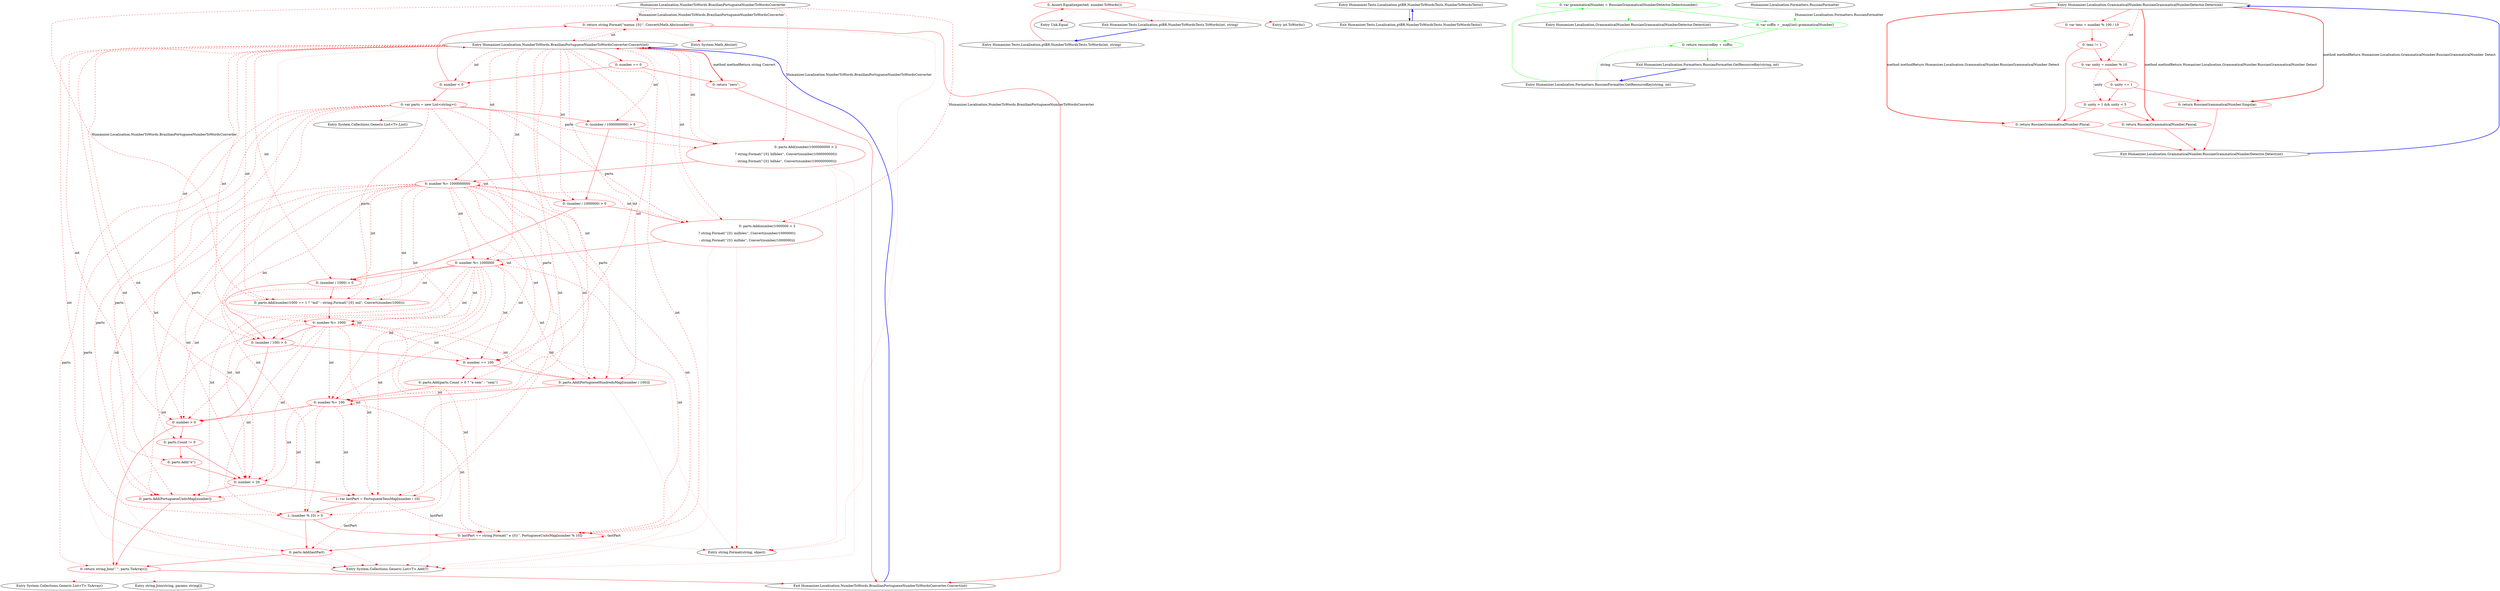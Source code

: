 digraph  {
n37 [label="Humanizer.Localisation.NumberToWords.BrazilianPortugueseNumberToWordsConverter", span=""];
n0 [cluster="Humanizer.Localisation.NumberToWords.BrazilianPortugueseNumberToWordsConverter.Convert(int)", label="Entry Humanizer.Localisation.NumberToWords.BrazilianPortugueseNumberToWordsConverter.Convert(int)", span="11-11"];
n1 [cluster="Humanizer.Localisation.NumberToWords.BrazilianPortugueseNumberToWordsConverter.Convert(int)", color=red, community=0, label="0: number == 0", span="13-13"];
n3 [cluster="Humanizer.Localisation.NumberToWords.BrazilianPortugueseNumberToWordsConverter.Convert(int)", color=red, community=0, label="0: number < 0", span="16-16"];
n4 [cluster="Humanizer.Localisation.NumberToWords.BrazilianPortugueseNumberToWordsConverter.Convert(int)", color=red, community=0, label="0: return string.Format(''menos {0}'', Convert(Math.Abs(number)));", span="17-17"];
n6 [cluster="Humanizer.Localisation.NumberToWords.BrazilianPortugueseNumberToWordsConverter.Convert(int)", color=red, community=0, label="0: (number / 1000000000) > 0", span="21-21"];
n7 [cluster="Humanizer.Localisation.NumberToWords.BrazilianPortugueseNumberToWordsConverter.Convert(int)", color=red, community=1, label="0: parts.Add(number/1000000000 > 2\r\n                    ? string.Format(''{0} bilhões'', Convert(number/1000000000))\r\n                    : string.Format(''{0} bilhão'', Convert(number/1000000000)))", span="23-25"];
n8 [cluster="Humanizer.Localisation.NumberToWords.BrazilianPortugueseNumberToWordsConverter.Convert(int)", color=red, community=0, label="0: number %= 1000000000", span="27-27"];
n9 [cluster="Humanizer.Localisation.NumberToWords.BrazilianPortugueseNumberToWordsConverter.Convert(int)", color=red, community=0, label="0: (number / 1000000) > 0", span="30-30"];
n10 [cluster="Humanizer.Localisation.NumberToWords.BrazilianPortugueseNumberToWordsConverter.Convert(int)", color=red, community=1, label="0: parts.Add(number/1000000 > 2\r\n                    ? string.Format(''{0} milhões'', Convert(number/1000000))\r\n                    : string.Format(''{0} milhão'', Convert(number/1000000)))", span="32-34"];
n11 [cluster="Humanizer.Localisation.NumberToWords.BrazilianPortugueseNumberToWordsConverter.Convert(int)", color=red, community=0, label="0: number %= 1000000", span="36-36"];
n12 [cluster="Humanizer.Localisation.NumberToWords.BrazilianPortugueseNumberToWordsConverter.Convert(int)", color=red, community=0, label="0: (number / 1000) > 0", span="39-39"];
n13 [cluster="Humanizer.Localisation.NumberToWords.BrazilianPortugueseNumberToWordsConverter.Convert(int)", color=red, community=0, label="0: parts.Add(number/1000 == 1 ? ''mil'' : string.Format(''{0} mil'', Convert(number/1000)))", span="41-41"];
n14 [cluster="Humanizer.Localisation.NumberToWords.BrazilianPortugueseNumberToWordsConverter.Convert(int)", color=red, community=0, label="0: number %= 1000", span="42-42"];
n15 [cluster="Humanizer.Localisation.NumberToWords.BrazilianPortugueseNumberToWordsConverter.Convert(int)", color=red, community=0, label="0: (number / 100) > 0", span="45-45"];
n16 [cluster="Humanizer.Localisation.NumberToWords.BrazilianPortugueseNumberToWordsConverter.Convert(int)", color=red, community=0, label="0: number == 100", span="47-47"];
n18 [cluster="Humanizer.Localisation.NumberToWords.BrazilianPortugueseNumberToWordsConverter.Convert(int)", color=red, community=0, label="0: parts.Add(PortugueseHundredsMap[(number / 100)])", span="50-50"];
n19 [cluster="Humanizer.Localisation.NumberToWords.BrazilianPortugueseNumberToWordsConverter.Convert(int)", color=red, community=0, label="0: number %= 100", span="52-52"];
n20 [cluster="Humanizer.Localisation.NumberToWords.BrazilianPortugueseNumberToWordsConverter.Convert(int)", color=red, community=0, label="0: number > 0", span="55-55"];
n23 [cluster="Humanizer.Localisation.NumberToWords.BrazilianPortugueseNumberToWordsConverter.Convert(int)", color=red, community=0, label="0: number < 20", span="60-60"];
n24 [cluster="Humanizer.Localisation.NumberToWords.BrazilianPortugueseNumberToWordsConverter.Convert(int)", color=red, community=0, label="0: parts.Add(PortugueseUnitsMap[number])", span="61-61"];
n25 [cluster="Humanizer.Localisation.NumberToWords.BrazilianPortugueseNumberToWordsConverter.Convert(int)", color=red, community=0, label="1: var lastPart = PortugueseTensMap[number / 10]", span="64-64"];
n26 [cluster="Humanizer.Localisation.NumberToWords.BrazilianPortugueseNumberToWordsConverter.Convert(int)", color=red, community=0, label="1: (number % 10) > 0", span="65-65"];
n27 [cluster="Humanizer.Localisation.NumberToWords.BrazilianPortugueseNumberToWordsConverter.Convert(int)", color=red, community=0, label="0: lastPart += string.Format('' e {0}'', PortugueseUnitsMap[number % 10])", span="66-66"];
n2 [cluster="Humanizer.Localisation.NumberToWords.BrazilianPortugueseNumberToWordsConverter.Convert(int)", color=red, community=0, label="0: return ''zero'';", span="14-14"];
n5 [cluster="Humanizer.Localisation.NumberToWords.BrazilianPortugueseNumberToWordsConverter.Convert(int)", color=red, community=0, label="0: var parts = new List<string>()", span="19-19"];
n33 [cluster="System.Collections.Generic.List<T>.List()", label="Entry System.Collections.Generic.List<T>.List()", span="0-0"];
n17 [cluster="Humanizer.Localisation.NumberToWords.BrazilianPortugueseNumberToWordsConverter.Convert(int)", color=red, community=0, label="0: parts.Add(parts.Count > 0 ? ''e cem'' : ''cem'')", span="48-48"];
n21 [cluster="Humanizer.Localisation.NumberToWords.BrazilianPortugueseNumberToWordsConverter.Convert(int)", color=red, community=0, label="0: parts.Count != 0", span="57-57"];
n22 [cluster="Humanizer.Localisation.NumberToWords.BrazilianPortugueseNumberToWordsConverter.Convert(int)", color=red, community=0, label="0: parts.Add(''e'')", span="58-58"];
n28 [cluster="Humanizer.Localisation.NumberToWords.BrazilianPortugueseNumberToWordsConverter.Convert(int)", color=red, community=0, label="0: parts.Add(lastPart)", span="68-68"];
n29 [cluster="Humanizer.Localisation.NumberToWords.BrazilianPortugueseNumberToWordsConverter.Convert(int)", color=red, community=0, label="0: return string.Join('' '', parts.ToArray());", span="72-72"];
n32 [cluster="string.Format(string, object)", label="Entry string.Format(string, object)", span="0-0"];
n34 [cluster="System.Collections.Generic.List<T>.Add(T)", label="Entry System.Collections.Generic.List<T>.Add(T)", span="0-0"];
n30 [cluster="Humanizer.Localisation.NumberToWords.BrazilianPortugueseNumberToWordsConverter.Convert(int)", label="Exit Humanizer.Localisation.NumberToWords.BrazilianPortugueseNumberToWordsConverter.Convert(int)", span="11-11"];
n31 [cluster="System.Math.Abs(int)", label="Entry System.Math.Abs(int)", span="0-0"];
n35 [cluster="System.Collections.Generic.List<T>.ToArray()", label="Entry System.Collections.Generic.List<T>.ToArray()", span="0-0"];
n36 [cluster="string.Join(string, params string[])", label="Entry string.Join(string, params string[])", span="0-0"];
m2_6 [cluster="Unk.Equal", file="NumberToWordsTests.cs", label="Entry Unk.Equal", span=""];
m2_0 [cluster="Humanizer.Tests.Localisation.ptBR.NumberToWordsTests.NumberToWordsTests()", file="NumberToWordsTests.cs", label="Entry Humanizer.Tests.Localisation.ptBR.NumberToWordsTests.NumberToWordsTests()", span="7-7"];
m2_1 [cluster="Humanizer.Tests.Localisation.ptBR.NumberToWordsTests.NumberToWordsTests()", file="NumberToWordsTests.cs", label="Exit Humanizer.Tests.Localisation.ptBR.NumberToWordsTests.NumberToWordsTests()", span="7-7"];
m2_2 [cluster="Humanizer.Tests.Localisation.ptBR.NumberToWordsTests.ToWords(int, string)", file="NumberToWordsTests.cs", label="Entry Humanizer.Tests.Localisation.ptBR.NumberToWordsTests.ToWords(int, string)", span="41-41"];
m2_3 [cluster="Humanizer.Tests.Localisation.ptBR.NumberToWordsTests.ToWords(int, string)", color=red, community=0, file="NumberToWordsTests.cs", label="0: Assert.Equal(expected, number.ToWords())", span="43-43"];
m2_4 [cluster="Humanizer.Tests.Localisation.ptBR.NumberToWordsTests.ToWords(int, string)", file="NumberToWordsTests.cs", label="Exit Humanizer.Tests.Localisation.ptBR.NumberToWordsTests.ToWords(int, string)", span="41-41"];
m2_5 [cluster="int.ToWords()", file="NumberToWordsTests.cs", label="Entry int.ToWords()", span="28-28"];
m3_5 [cluster="Humanizer.Localisation.GrammaticalNumber.RussianGrammaticalNumberDetector.Detect(int)", file="RussianFormatter.cs", label="Entry Humanizer.Localisation.GrammaticalNumber.RussianGrammaticalNumberDetector.Detect(int)", span="4-4"];
m3_0 [cluster="Humanizer.Localisation.Formatters.RussianFormatter.GetResourceKey(string, int)", file="RussianFormatter.cs", label="Entry Humanizer.Localisation.Formatters.RussianFormatter.GetResourceKey(string, int)", span="8-8"];
m3_1 [cluster="Humanizer.Localisation.Formatters.RussianFormatter.GetResourceKey(string, int)", color=green, community=0, file="RussianFormatter.cs", label="0: var grammaticalNumber = RussianGrammaticalNumberDetector.Detect(number)", span="10-10"];
m3_3 [cluster="Humanizer.Localisation.Formatters.RussianFormatter.GetResourceKey(string, int)", color=green, community=0, file="RussianFormatter.cs", label="0: return resourceKey + suffix;", span="12-12"];
m3_2 [cluster="Humanizer.Localisation.Formatters.RussianFormatter.GetResourceKey(string, int)", color=green, community=0, file="RussianFormatter.cs", label="0: var suffix = _map[(int) grammaticalNumber]", span="11-11"];
m3_4 [cluster="Humanizer.Localisation.Formatters.RussianFormatter.GetResourceKey(string, int)", file="RussianFormatter.cs", label="Exit Humanizer.Localisation.Formatters.RussianFormatter.GetResourceKey(string, int)", span="8-8"];
m3_6 [file="RussianFormatter.cs", label="Humanizer.Localisation.Formatters.RussianFormatter", span=""];
m5_0 [cluster="Humanizer.Localisation.GrammaticalNumber.RussianGrammaticalNumberDetector.Detect(int)", file="RussianGrammaticalNumberDetector.cs", label="Entry Humanizer.Localisation.GrammaticalNumber.RussianGrammaticalNumberDetector.Detect(int)", span="4-4"];
m5_1 [cluster="Humanizer.Localisation.GrammaticalNumber.RussianGrammaticalNumberDetector.Detect(int)", color=red, community=0, file="RussianGrammaticalNumberDetector.cs", label="0: var tens = number % 100 / 10", span="6-6"];
m5_3 [cluster="Humanizer.Localisation.GrammaticalNumber.RussianGrammaticalNumberDetector.Detect(int)", color=red, community=0, file="RussianGrammaticalNumberDetector.cs", label="0: var unity = number % 10", span="9-9"];
m5_2 [cluster="Humanizer.Localisation.GrammaticalNumber.RussianGrammaticalNumberDetector.Detect(int)", color=red, community=0, file="RussianGrammaticalNumberDetector.cs", label="0: tens != 1", span="7-7"];
m5_8 [cluster="Humanizer.Localisation.GrammaticalNumber.RussianGrammaticalNumberDetector.Detect(int)", color=red, community=0, file="RussianGrammaticalNumberDetector.cs", label="0: return RussianGrammaticalNumber.Plural;", span="18-18"];
m5_4 [cluster="Humanizer.Localisation.GrammaticalNumber.RussianGrammaticalNumberDetector.Detect(int)", color=red, community=0, file="RussianGrammaticalNumberDetector.cs", label="0: unity == 1", span="11-11"];
m5_6 [cluster="Humanizer.Localisation.GrammaticalNumber.RussianGrammaticalNumberDetector.Detect(int)", color=red, community=0, file="RussianGrammaticalNumberDetector.cs", label="0: unity > 1 && unity < 5", span="14-14"];
m5_5 [cluster="Humanizer.Localisation.GrammaticalNumber.RussianGrammaticalNumberDetector.Detect(int)", color=red, community=0, file="RussianGrammaticalNumberDetector.cs", label="0: return RussianGrammaticalNumber.Singular;", span="12-12"];
m5_7 [cluster="Humanizer.Localisation.GrammaticalNumber.RussianGrammaticalNumberDetector.Detect(int)", color=red, community=0, file="RussianGrammaticalNumberDetector.cs", label="0: return RussianGrammaticalNumber.Paucal;", span="15-15"];
m5_9 [cluster="Humanizer.Localisation.GrammaticalNumber.RussianGrammaticalNumberDetector.Detect(int)", file="RussianGrammaticalNumberDetector.cs", label="Exit Humanizer.Localisation.GrammaticalNumber.RussianGrammaticalNumberDetector.Detect(int)", span="4-4"];
n37 -> n4  [color=red, key=1, label="Humanizer.Localisation.NumberToWords.BrazilianPortugueseNumberToWordsConverter", style=dashed];
n37 -> n7  [color=red, key=1, label="Humanizer.Localisation.NumberToWords.BrazilianPortugueseNumberToWordsConverter", style=dashed];
n37 -> n10  [color=red, key=1, label="Humanizer.Localisation.NumberToWords.BrazilianPortugueseNumberToWordsConverter", style=dashed];
n37 -> n13  [color=red, key=1, label="Humanizer.Localisation.NumberToWords.BrazilianPortugueseNumberToWordsConverter", style=dashed];
n0 -> n1  [color=red, key=0, style=solid];
n0 -> n3  [color=red, key=1, label=int, style=dashed];
n0 -> n4  [color=red, key=1, label=int, style=dashed];
n0 -> n6  [color=red, key=1, label=int, style=dashed];
n0 -> n7  [color=red, key=1, label=int, style=dashed];
n0 -> n8  [color=red, key=1, label=int, style=dashed];
n0 -> n9  [color=red, key=1, label=int, style=dashed];
n0 -> n10  [color=red, key=1, label=int, style=dashed];
n0 -> n11  [color=red, key=1, label=int, style=dashed];
n0 -> n12  [color=red, key=1, label=int, style=dashed];
n0 -> n13  [color=red, key=1, label=int, style=dashed];
n0 -> n14  [color=red, key=1, label=int, style=dashed];
n0 -> n15  [color=red, key=1, label=int, style=dashed];
n0 -> n16  [color=red, key=1, label=int, style=dashed];
n0 -> n18  [color=red, key=1, label=int, style=dashed];
n0 -> n19  [color=red, key=1, label=int, style=dashed];
n0 -> n20  [color=red, key=1, label=int, style=dashed];
n0 -> n23  [color=red, key=1, label=int, style=dashed];
n0 -> n24  [color=red, key=1, label=int, style=dashed];
n0 -> n25  [color=red, key=1, label=int, style=dashed];
n0 -> n26  [color=red, key=1, label=int, style=dashed];
n0 -> n27  [color=red, key=1, label=int, style=dashed];
n0 -> n2  [color=red, key=3, label="method methodReturn string Convert", style=bold];
n1 -> n2  [color=red, key=0, style=solid];
n1 -> n3  [color=red, key=0, style=solid];
n3 -> n4  [color=red, key=0, style=solid];
n3 -> n5  [color=red, key=0, style=solid];
n4 -> n30  [color=red, key=0, style=solid];
n4 -> n31  [color=red, key=2, style=dotted];
n4 -> n0  [color=red, key=2, style=dotted];
n4 -> n32  [color=red, key=2, style=dotted];
n6 -> n7  [color=red, key=0, style=solid];
n6 -> n9  [color=red, key=0, style=solid];
n7 -> n8  [color=red, key=0, style=solid];
n7 -> n0  [color=red, key=2, style=dotted];
n7 -> n32  [color=red, key=2, style=dotted];
n7 -> n34  [color=red, key=2, style=dotted];
n8 -> n9  [color=red, key=0, style=solid];
n8 -> n8  [color=red, key=1, label=int, style=dashed];
n8 -> n10  [color=red, key=1, label=int, style=dashed];
n8 -> n11  [color=red, key=1, label=int, style=dashed];
n8 -> n12  [color=red, key=1, label=int, style=dashed];
n8 -> n13  [color=red, key=1, label=int, style=dashed];
n8 -> n14  [color=red, key=1, label=int, style=dashed];
n8 -> n15  [color=red, key=1, label=int, style=dashed];
n8 -> n16  [color=red, key=1, label=int, style=dashed];
n8 -> n18  [color=red, key=1, label=int, style=dashed];
n8 -> n19  [color=red, key=1, label=int, style=dashed];
n8 -> n20  [color=red, key=1, label=int, style=dashed];
n8 -> n23  [color=red, key=1, label=int, style=dashed];
n8 -> n24  [color=red, key=1, label=int, style=dashed];
n8 -> n25  [color=red, key=1, label=int, style=dashed];
n8 -> n26  [color=red, key=1, label=int, style=dashed];
n8 -> n27  [color=red, key=1, label=int, style=dashed];
n9 -> n10  [color=red, key=0, style=solid];
n9 -> n12  [color=red, key=0, style=solid];
n10 -> n11  [color=red, key=0, style=solid];
n10 -> n0  [color=red, key=2, style=dotted];
n10 -> n32  [color=red, key=2, style=dotted];
n10 -> n34  [color=red, key=2, style=dotted];
n11 -> n12  [color=red, key=0, style=solid];
n11 -> n11  [color=red, key=1, label=int, style=dashed];
n11 -> n13  [color=red, key=1, label=int, style=dashed];
n11 -> n14  [color=red, key=1, label=int, style=dashed];
n11 -> n15  [color=red, key=1, label=int, style=dashed];
n11 -> n16  [color=red, key=1, label=int, style=dashed];
n11 -> n18  [color=red, key=1, label=int, style=dashed];
n11 -> n19  [color=red, key=1, label=int, style=dashed];
n11 -> n20  [color=red, key=1, label=int, style=dashed];
n11 -> n23  [color=red, key=1, label=int, style=dashed];
n11 -> n24  [color=red, key=1, label=int, style=dashed];
n11 -> n25  [color=red, key=1, label=int, style=dashed];
n11 -> n26  [color=red, key=1, label=int, style=dashed];
n11 -> n27  [color=red, key=1, label=int, style=dashed];
n12 -> n13  [color=red, key=0, style=solid];
n12 -> n15  [color=red, key=0, style=solid];
n13 -> n14  [color=red, key=0, style=solid];
n13 -> n0  [color=red, key=2, style=dotted];
n13 -> n32  [color=red, key=2, style=dotted];
n13 -> n34  [color=red, key=2, style=dotted];
n14 -> n15  [color=red, key=0, style=solid];
n14 -> n14  [color=red, key=1, label=int, style=dashed];
n14 -> n16  [color=red, key=1, label=int, style=dashed];
n14 -> n18  [color=red, key=1, label=int, style=dashed];
n14 -> n19  [color=red, key=1, label=int, style=dashed];
n14 -> n20  [color=red, key=1, label=int, style=dashed];
n14 -> n23  [color=red, key=1, label=int, style=dashed];
n14 -> n24  [color=red, key=1, label=int, style=dashed];
n14 -> n25  [color=red, key=1, label=int, style=dashed];
n14 -> n26  [color=red, key=1, label=int, style=dashed];
n14 -> n27  [color=red, key=1, label=int, style=dashed];
n15 -> n16  [color=red, key=0, style=solid];
n15 -> n20  [color=red, key=0, style=solid];
n16 -> n17  [color=red, key=0, style=solid];
n16 -> n18  [color=red, key=0, style=solid];
n18 -> n19  [color=red, key=0, style=solid];
n18 -> n34  [color=red, key=2, style=dotted];
n19 -> n20  [color=red, key=0, style=solid];
n19 -> n19  [color=red, key=1, label=int, style=dashed];
n19 -> n23  [color=red, key=1, label=int, style=dashed];
n19 -> n24  [color=red, key=1, label=int, style=dashed];
n19 -> n25  [color=red, key=1, label=int, style=dashed];
n19 -> n26  [color=red, key=1, label=int, style=dashed];
n19 -> n27  [color=red, key=1, label=int, style=dashed];
n20 -> n21  [color=red, key=0, style=solid];
n20 -> n29  [color=red, key=0, style=solid];
n23 -> n24  [color=red, key=0, style=solid];
n23 -> n25  [color=red, key=0, style=solid];
n24 -> n29  [color=red, key=0, style=solid];
n24 -> n34  [color=red, key=2, style=dotted];
n25 -> n26  [color=red, key=0, style=solid];
n25 -> n27  [color=red, key=1, label=lastPart, style=dashed];
n25 -> n28  [color=red, key=1, label=lastPart, style=dashed];
n26 -> n27  [color=red, key=0, style=solid];
n26 -> n28  [color=red, key=0, style=solid];
n27 -> n28  [color=red, key=0, style=solid];
n27 -> n32  [color=red, key=2, style=dotted];
n27 -> n27  [color=red, key=1, label=lastPart, style=dashed];
n2 -> n30  [color=red, key=0, style=solid];
n5 -> n6  [color=red, key=0, style=solid];
n5 -> n33  [color=red, key=2, style=dotted];
n5 -> n7  [color=red, key=1, label=parts, style=dashed];
n5 -> n10  [color=red, key=1, label=parts, style=dashed];
n5 -> n13  [color=red, key=1, label=parts, style=dashed];
n5 -> n17  [color=red, key=1, label=parts, style=dashed];
n5 -> n18  [color=red, key=1, label=parts, style=dashed];
n5 -> n21  [color=red, key=1, label=parts, style=dashed];
n5 -> n22  [color=red, key=1, label=parts, style=dashed];
n5 -> n24  [color=red, key=1, label=parts, style=dashed];
n5 -> n28  [color=red, key=1, label=parts, style=dashed];
n5 -> n29  [color=red, key=1, label=parts, style=dashed];
n17 -> n19  [color=red, key=0, style=solid];
n17 -> n34  [color=red, key=2, style=dotted];
n21 -> n22  [color=red, key=0, style=solid];
n21 -> n23  [color=red, key=0, style=solid];
n22 -> n23  [color=red, key=0, style=solid];
n22 -> n34  [color=red, key=2, style=dotted];
n28 -> n29  [color=red, key=0, style=solid];
n28 -> n34  [color=red, key=2, style=dotted];
n29 -> n30  [color=red, key=0, style=solid];
n29 -> n35  [color=red, key=2, style=dotted];
n29 -> n36  [color=red, key=2, style=dotted];
n30 -> n0  [color=blue, key=0, style=bold];
m2_0 -> m2_1  [key=0, style=solid];
m2_1 -> m2_0  [color=blue, key=0, style=bold];
m2_2 -> m2_3  [color=red, key=0, style=solid];
m2_3 -> m2_4  [color=red, key=0, style=solid];
m2_3 -> m2_5  [color=red, key=2, style=dotted];
m2_3 -> m2_6  [color=red, key=2, style=dotted];
m2_4 -> m2_2  [color=blue, key=0, style=bold];
m3_0 -> m3_1  [color=green, key=0, style=solid];
m3_0 -> m3_3  [color=green, key=1, label=string, style=dashed];
m3_1 -> m3_2  [color=green, key=0, style=solid];
m3_1 -> m3_5  [color=green, key=2, style=dotted];
m3_3 -> m3_4  [color=green, key=0, style=solid];
m3_2 -> m3_3  [color=green, key=0, style=solid];
m3_4 -> m3_0  [color=blue, key=0, style=bold];
m3_6 -> m3_2  [color=green, key=1, label="Humanizer.Localisation.Formatters.RussianFormatter", style=dashed];
m5_0 -> m5_1  [color=red, key=0, style=solid];
m5_0 -> m5_3  [color=red, key=1, label=int, style=dashed];
m5_0 -> m5_5  [color=red, key=3, label="method methodReturn Humanizer.Localisation.GrammaticalNumber.RussianGrammaticalNumber Detect", style=bold];
m5_0 -> m5_7  [color=red, key=3, label="method methodReturn Humanizer.Localisation.GrammaticalNumber.RussianGrammaticalNumber Detect", style=bold];
m5_0 -> m5_8  [color=red, key=3, label="method methodReturn Humanizer.Localisation.GrammaticalNumber.RussianGrammaticalNumber Detect", style=bold];
m5_1 -> m5_2  [color=red, key=0, style=solid];
m5_3 -> m5_4  [color=red, key=0, style=solid];
m5_3 -> m5_6  [color=red, key=1, label=unity, style=dashed];
m5_2 -> m5_3  [color=red, key=0, style=solid];
m5_2 -> m5_8  [color=red, key=0, style=solid];
m5_8 -> m5_9  [color=red, key=0, style=solid];
m5_4 -> m5_5  [color=red, key=0, style=solid];
m5_4 -> m5_6  [color=red, key=0, style=solid];
m5_6 -> m5_7  [color=red, key=0, style=solid];
m5_6 -> m5_8  [color=red, key=0, style=solid];
m5_5 -> m5_9  [color=red, key=0, style=solid];
m5_7 -> m5_9  [color=red, key=0, style=solid];
m5_9 -> m5_0  [color=blue, key=0, style=bold];
}
